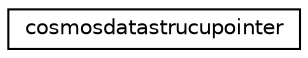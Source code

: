digraph "Graphical Class Hierarchy"
{
 // INTERACTIVE_SVG=YES
  edge [fontname="Helvetica",fontsize="10",labelfontname="Helvetica",labelfontsize="10"];
  node [fontname="Helvetica",fontsize="10",shape=record];
  rankdir="LR";
  Node0 [label="cosmosdatastrucupointer",height=0.2,width=0.4,color="black", fillcolor="white", style="filled",URL="$unioncosmosdatastrucupointer.html"];
}
